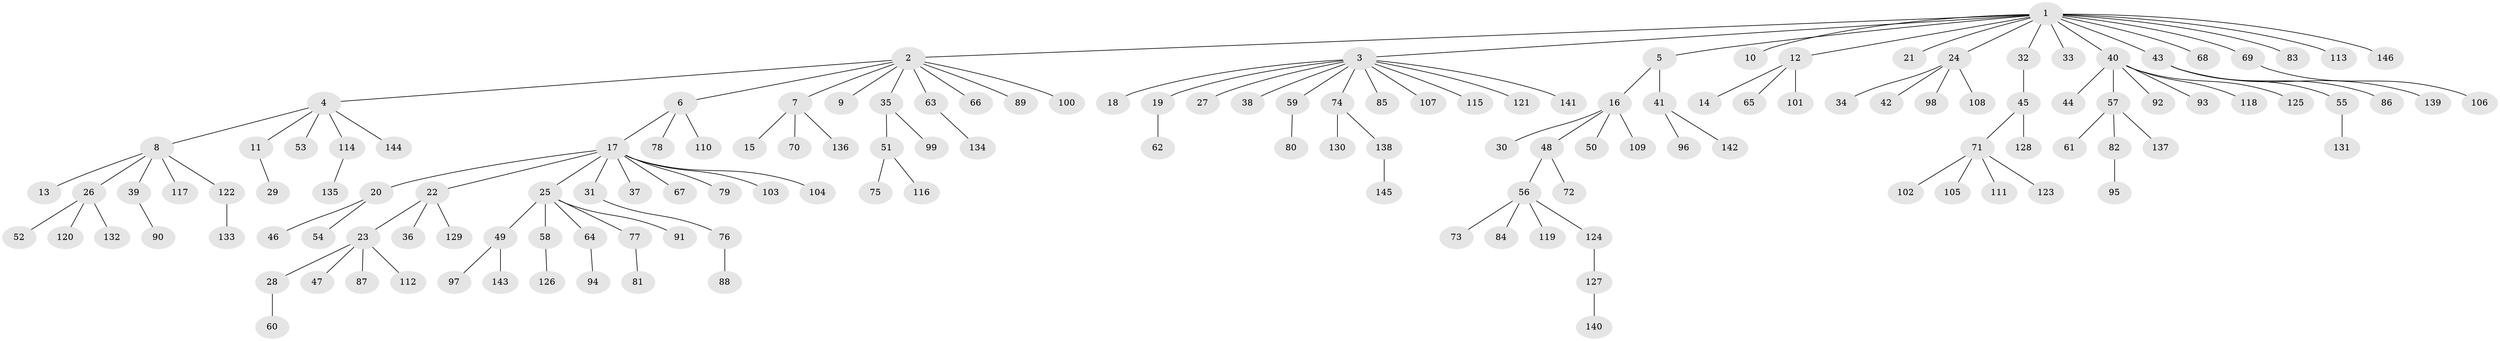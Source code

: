 // coarse degree distribution, {15: 0.008849557522123894, 14: 0.017699115044247787, 11: 0.008849557522123894, 6: 0.02654867256637168, 3: 0.061946902654867256, 5: 0.008849557522123894, 1: 0.7079646017699115, 2: 0.11504424778761062, 4: 0.04424778761061947}
// Generated by graph-tools (version 1.1) at 2025/23/03/03/25 07:23:51]
// undirected, 146 vertices, 145 edges
graph export_dot {
graph [start="1"]
  node [color=gray90,style=filled];
  1;
  2;
  3;
  4;
  5;
  6;
  7;
  8;
  9;
  10;
  11;
  12;
  13;
  14;
  15;
  16;
  17;
  18;
  19;
  20;
  21;
  22;
  23;
  24;
  25;
  26;
  27;
  28;
  29;
  30;
  31;
  32;
  33;
  34;
  35;
  36;
  37;
  38;
  39;
  40;
  41;
  42;
  43;
  44;
  45;
  46;
  47;
  48;
  49;
  50;
  51;
  52;
  53;
  54;
  55;
  56;
  57;
  58;
  59;
  60;
  61;
  62;
  63;
  64;
  65;
  66;
  67;
  68;
  69;
  70;
  71;
  72;
  73;
  74;
  75;
  76;
  77;
  78;
  79;
  80;
  81;
  82;
  83;
  84;
  85;
  86;
  87;
  88;
  89;
  90;
  91;
  92;
  93;
  94;
  95;
  96;
  97;
  98;
  99;
  100;
  101;
  102;
  103;
  104;
  105;
  106;
  107;
  108;
  109;
  110;
  111;
  112;
  113;
  114;
  115;
  116;
  117;
  118;
  119;
  120;
  121;
  122;
  123;
  124;
  125;
  126;
  127;
  128;
  129;
  130;
  131;
  132;
  133;
  134;
  135;
  136;
  137;
  138;
  139;
  140;
  141;
  142;
  143;
  144;
  145;
  146;
  1 -- 2;
  1 -- 3;
  1 -- 5;
  1 -- 10;
  1 -- 12;
  1 -- 21;
  1 -- 24;
  1 -- 32;
  1 -- 33;
  1 -- 40;
  1 -- 43;
  1 -- 68;
  1 -- 69;
  1 -- 83;
  1 -- 113;
  1 -- 146;
  2 -- 4;
  2 -- 6;
  2 -- 7;
  2 -- 9;
  2 -- 35;
  2 -- 63;
  2 -- 66;
  2 -- 89;
  2 -- 100;
  3 -- 18;
  3 -- 19;
  3 -- 27;
  3 -- 38;
  3 -- 59;
  3 -- 74;
  3 -- 85;
  3 -- 107;
  3 -- 115;
  3 -- 121;
  3 -- 141;
  4 -- 8;
  4 -- 11;
  4 -- 53;
  4 -- 114;
  4 -- 144;
  5 -- 16;
  5 -- 41;
  6 -- 17;
  6 -- 78;
  6 -- 110;
  7 -- 15;
  7 -- 70;
  7 -- 136;
  8 -- 13;
  8 -- 26;
  8 -- 39;
  8 -- 117;
  8 -- 122;
  11 -- 29;
  12 -- 14;
  12 -- 65;
  12 -- 101;
  16 -- 30;
  16 -- 48;
  16 -- 50;
  16 -- 109;
  17 -- 20;
  17 -- 22;
  17 -- 25;
  17 -- 31;
  17 -- 37;
  17 -- 67;
  17 -- 79;
  17 -- 103;
  17 -- 104;
  19 -- 62;
  20 -- 46;
  20 -- 54;
  22 -- 23;
  22 -- 36;
  22 -- 129;
  23 -- 28;
  23 -- 47;
  23 -- 87;
  23 -- 112;
  24 -- 34;
  24 -- 42;
  24 -- 98;
  24 -- 108;
  25 -- 49;
  25 -- 58;
  25 -- 64;
  25 -- 77;
  25 -- 91;
  26 -- 52;
  26 -- 120;
  26 -- 132;
  28 -- 60;
  31 -- 76;
  32 -- 45;
  35 -- 51;
  35 -- 99;
  39 -- 90;
  40 -- 44;
  40 -- 57;
  40 -- 92;
  40 -- 93;
  40 -- 118;
  40 -- 125;
  41 -- 96;
  41 -- 142;
  43 -- 55;
  43 -- 86;
  43 -- 139;
  45 -- 71;
  45 -- 128;
  48 -- 56;
  48 -- 72;
  49 -- 97;
  49 -- 143;
  51 -- 75;
  51 -- 116;
  55 -- 131;
  56 -- 73;
  56 -- 84;
  56 -- 119;
  56 -- 124;
  57 -- 61;
  57 -- 82;
  57 -- 137;
  58 -- 126;
  59 -- 80;
  63 -- 134;
  64 -- 94;
  69 -- 106;
  71 -- 102;
  71 -- 105;
  71 -- 111;
  71 -- 123;
  74 -- 130;
  74 -- 138;
  76 -- 88;
  77 -- 81;
  82 -- 95;
  114 -- 135;
  122 -- 133;
  124 -- 127;
  127 -- 140;
  138 -- 145;
}

